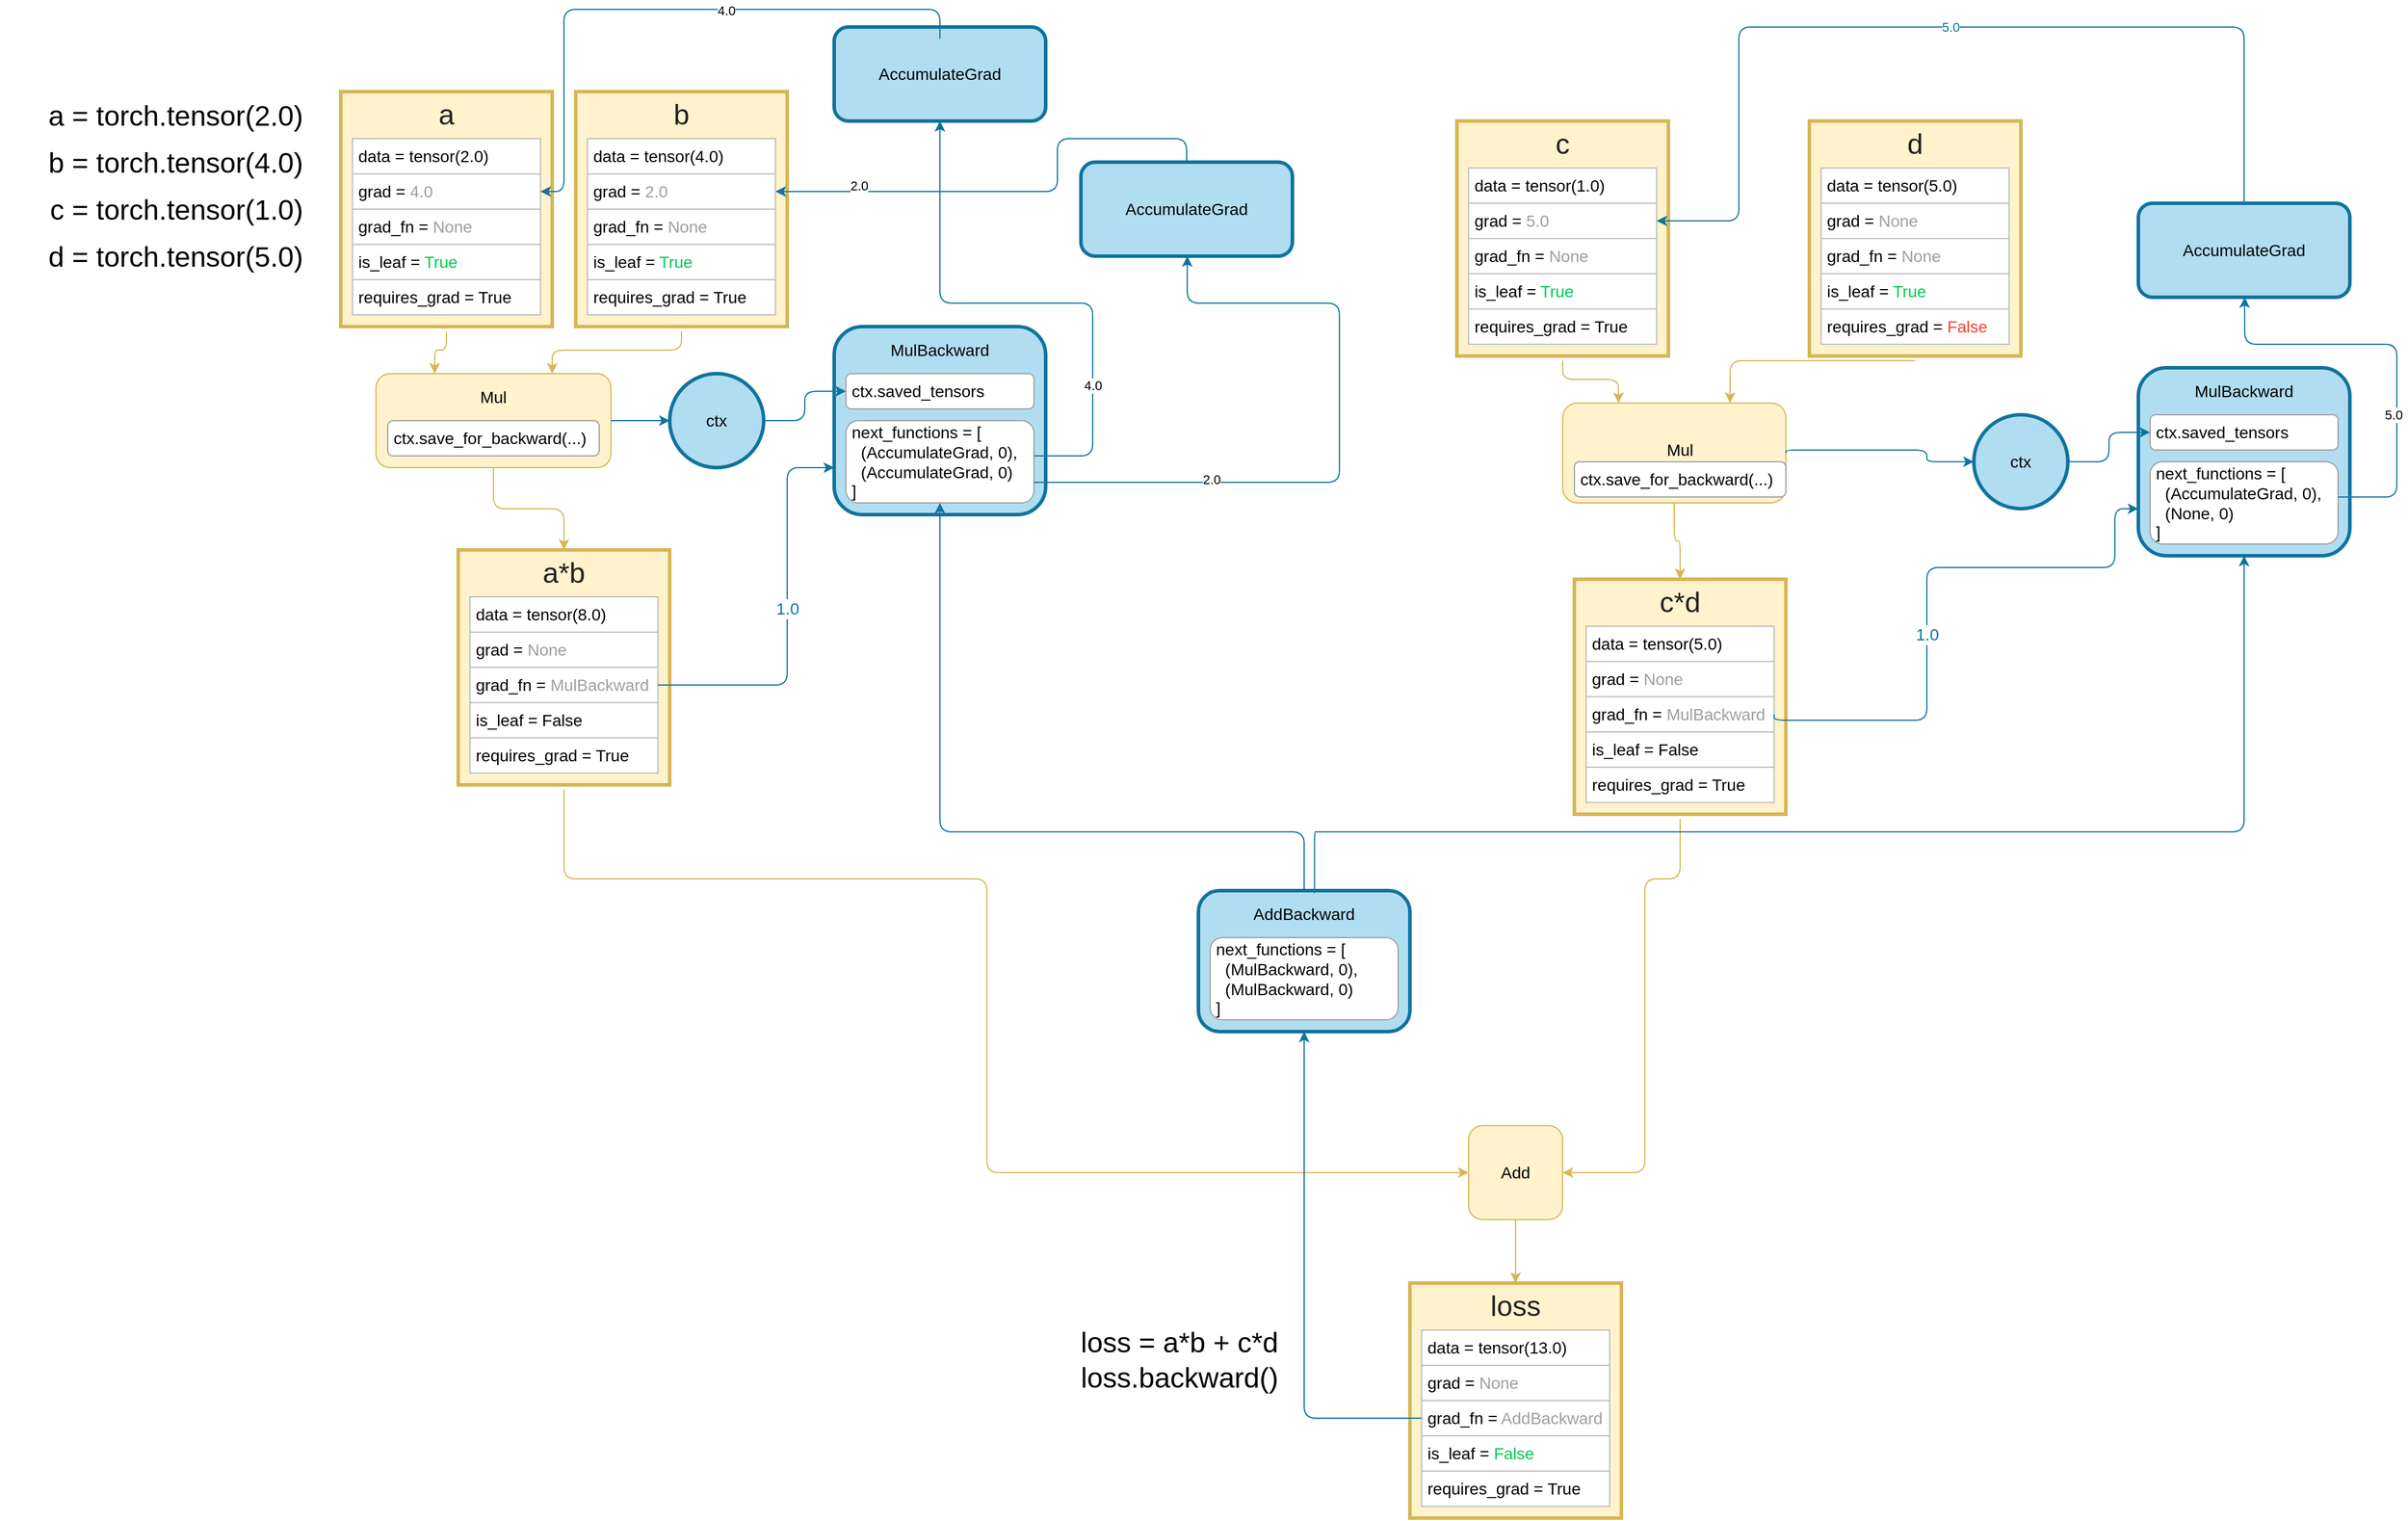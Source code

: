 <mxfile version="21.3.7" type="github">
  <diagram name="Страница 1" id="6cj-dm2TCupNIVutivOo">
    <mxGraphModel dx="2693" dy="2458" grid="1" gridSize="10" guides="1" tooltips="1" connect="1" arrows="1" fold="1" page="1" pageScale="1" pageWidth="827" pageHeight="1169" math="0" shadow="0">
      <root>
        <mxCell id="0" />
        <mxCell id="1" parent="0" />
        <mxCell id="ab2Kzsvk-i5Xff6N2FPf-1" style="edgeStyle=orthogonalEdgeStyle;comic=0;html=1;entryX=0.25;entryY=0;shadow=0;startArrow=none;startFill=0;jettySize=auto;orthogonalLoop=1;strokeColor=#d6b656;strokeWidth=1;fontSize=14;fontColor=#000000;fillColor=#fff2cc;rounded=1;" edge="1" parent="1" source="ab2Kzsvk-i5Xff6N2FPf-23" target="ab2Kzsvk-i5Xff6N2FPf-11">
          <mxGeometry relative="1" as="geometry" />
        </mxCell>
        <mxCell id="ab2Kzsvk-i5Xff6N2FPf-2" value="a = torch.tensor(2.0)&lt;br style=&quot;font-size: 24px&quot;&gt;" style="text;html=1;strokeColor=none;fillColor=none;align=right;verticalAlign=top;whiteSpace=wrap;rounded=0;fontSize=24;spacing=2;fontColor=#000000;" vertex="1" parent="1">
          <mxGeometry x="10" y="10" width="260" height="40" as="geometry" />
        </mxCell>
        <mxCell id="ab2Kzsvk-i5Xff6N2FPf-4" value="" style="rounded=0;whiteSpace=wrap;html=1;fillColor=#fff2cc;strokeColor=#d6b656;glass=0;comic=0;shadow=0;strokeWidth=3;perimeterSpacing=4;" vertex="1" parent="1">
          <mxGeometry x="1250" y="34.97" width="180" height="200" as="geometry" />
        </mxCell>
        <mxCell id="ab2Kzsvk-i5Xff6N2FPf-5" value="&lt;div style=&quot;text-align: justify ; font-size: 14px&quot;&gt;data = tensor(1.0)&lt;/div&gt;" style="rounded=0;whiteSpace=wrap;html=1;align=left;fontSize=14;fillColor=#ffffff;strokeColor=#BDBDBD;fontColor=#000000;perimeterSpacing=0;labelBorderColor=none;spacing=5;spacingLeft=0;" vertex="1" parent="1">
          <mxGeometry x="1260" y="74.97" width="160" height="30" as="geometry" />
        </mxCell>
        <mxCell id="ab2Kzsvk-i5Xff6N2FPf-6" value="&lt;div style=&quot;text-align: justify ; font-size: 14px&quot;&gt;grad = &lt;font color=&quot;#9e9e9e&quot;&gt;5.0&lt;/font&gt;&lt;br&gt;&lt;/div&gt;" style="rounded=0;whiteSpace=wrap;html=1;align=left;fontSize=14;fillColor=#ffffff;strokeColor=#BDBDBD;perimeterSpacing=0;labelBorderColor=none;spacing=5;spacingLeft=0;" vertex="1" parent="1">
          <mxGeometry x="1260" y="104.97" width="160" height="30" as="geometry" />
        </mxCell>
        <mxCell id="ab2Kzsvk-i5Xff6N2FPf-7" value="&lt;div style=&quot;text-align: center ; font-size: 24px&quot;&gt;c&lt;/div&gt;" style="rounded=1;whiteSpace=wrap;html=1;align=center;strokeColor=none;fontSize=24;fillColor=none;fontColor=#212121;" vertex="1" parent="1">
          <mxGeometry x="1280" y="34.97" width="120" height="40" as="geometry" />
        </mxCell>
        <mxCell id="ab2Kzsvk-i5Xff6N2FPf-8" value="&lt;div style=&quot;text-align: justify ; font-size: 14px&quot;&gt;grad_fn = &lt;font color=&quot;#9e9e9e&quot;&gt;None&lt;/font&gt;&lt;br&gt;&lt;/div&gt;" style="rounded=0;whiteSpace=wrap;html=1;align=left;fontSize=14;verticalAlign=middle;fillColor=#ffffff;strokeColor=#BDBDBD;perimeterSpacing=0;labelBorderColor=none;spacing=5;spacingLeft=0;" vertex="1" parent="1">
          <mxGeometry x="1260" y="134.97" width="160" height="30" as="geometry" />
        </mxCell>
        <mxCell id="ab2Kzsvk-i5Xff6N2FPf-9" value="&lt;div style=&quot;text-align: justify ; font-size: 14px&quot;&gt;is_leaf = &lt;font color=&quot;#00c853&quot;&gt;True&lt;/font&gt;&lt;br&gt;&lt;/div&gt;" style="rounded=0;whiteSpace=wrap;html=1;align=left;fontSize=14;verticalAlign=middle;fillColor=#ffffff;strokeColor=#BDBDBD;perimeterSpacing=0;labelBorderColor=none;spacing=5;spacingLeft=0;" vertex="1" parent="1">
          <mxGeometry x="1260" y="164.97" width="160" height="30" as="geometry" />
        </mxCell>
        <mxCell id="ab2Kzsvk-i5Xff6N2FPf-11" value="" style="rounded=1;whiteSpace=wrap;html=1;strokeColor=#d6b656;strokeWidth=1;fillColor=#fff2cc;fontSize=14;align=right;" vertex="1" parent="1">
          <mxGeometry x="330" y="250" width="200" height="80" as="geometry" />
        </mxCell>
        <mxCell id="ab2Kzsvk-i5Xff6N2FPf-12" value="Mul&lt;br&gt;" style="text;html=1;strokeColor=none;fillColor=none;align=center;verticalAlign=middle;whiteSpace=wrap;rounded=0;fontSize=14;" vertex="1" parent="1">
          <mxGeometry x="390" y="250" width="80" height="40" as="geometry" />
        </mxCell>
        <mxCell id="ab2Kzsvk-i5Xff6N2FPf-13" value="b = torch.tensor(4.0)" style="text;html=1;strokeColor=none;fillColor=none;align=right;verticalAlign=top;whiteSpace=wrap;rounded=0;fontSize=24;spacing=2;fontColor=#000000;" vertex="1" parent="1">
          <mxGeometry x="10" y="50" width="260" height="40" as="geometry" />
        </mxCell>
        <mxCell id="ab2Kzsvk-i5Xff6N2FPf-14" style="edgeStyle=orthogonalEdgeStyle;comic=0;html=1;entryX=0.75;entryY=0;shadow=0;startArrow=none;startFill=0;jettySize=auto;orthogonalLoop=1;strokeColor=#d6b656;strokeWidth=1;fontSize=14;fontColor=#000000;fillColor=#fff2cc;rounded=1;" edge="1" parent="1" source="ab2Kzsvk-i5Xff6N2FPf-15" target="ab2Kzsvk-i5Xff6N2FPf-11">
          <mxGeometry relative="1" as="geometry" />
        </mxCell>
        <mxCell id="ab2Kzsvk-i5Xff6N2FPf-15" value="" style="rounded=0;whiteSpace=wrap;html=1;fillColor=#fff2cc;strokeColor=#d6b656;glass=0;comic=0;shadow=0;strokeWidth=3;perimeterSpacing=4;" vertex="1" parent="1">
          <mxGeometry x="500" y="10" width="180" height="200" as="geometry" />
        </mxCell>
        <mxCell id="ab2Kzsvk-i5Xff6N2FPf-16" value="&lt;div style=&quot;text-align: justify ; font-size: 14px&quot;&gt;data = tensor(4.0)&lt;/div&gt;" style="rounded=0;whiteSpace=wrap;html=1;align=left;fontSize=14;fillColor=#ffffff;strokeColor=#BDBDBD;fontColor=#000000;perimeterSpacing=0;labelBorderColor=none;spacing=5;spacingLeft=0;" vertex="1" parent="1">
          <mxGeometry x="510" y="50" width="160" height="30" as="geometry" />
        </mxCell>
        <mxCell id="ab2Kzsvk-i5Xff6N2FPf-17" value="&lt;div style=&quot;text-align: justify ; font-size: 14px&quot;&gt;grad = &lt;font color=&quot;#9e9e9e&quot;&gt;2.0&lt;/font&gt;&lt;br&gt;&lt;/div&gt;" style="rounded=0;whiteSpace=wrap;html=1;align=left;fontSize=14;fillColor=#ffffff;strokeColor=#BDBDBD;perimeterSpacing=0;labelBorderColor=none;spacing=5;spacingLeft=0;" vertex="1" parent="1">
          <mxGeometry x="510" y="80" width="160" height="30" as="geometry" />
        </mxCell>
        <mxCell id="ab2Kzsvk-i5Xff6N2FPf-18" value="&lt;div style=&quot;text-align: center ; font-size: 24px&quot;&gt;b&lt;/div&gt;" style="rounded=1;whiteSpace=wrap;html=1;align=center;strokeColor=none;fontSize=24;fillColor=none;fontColor=#212121;" vertex="1" parent="1">
          <mxGeometry x="530" y="10" width="120" height="40" as="geometry" />
        </mxCell>
        <mxCell id="ab2Kzsvk-i5Xff6N2FPf-19" value="&lt;div style=&quot;text-align: justify ; font-size: 14px&quot;&gt;grad_fn = &lt;font color=&quot;#9e9e9e&quot;&gt;None&lt;/font&gt;&lt;br&gt;&lt;/div&gt;" style="rounded=0;whiteSpace=wrap;html=1;align=left;fontSize=14;verticalAlign=middle;fillColor=#ffffff;strokeColor=#BDBDBD;perimeterSpacing=0;labelBorderColor=none;spacing=5;spacingLeft=0;" vertex="1" parent="1">
          <mxGeometry x="510" y="110" width="160" height="30" as="geometry" />
        </mxCell>
        <mxCell id="ab2Kzsvk-i5Xff6N2FPf-20" value="&lt;div style=&quot;text-align: justify ; font-size: 14px&quot;&gt;is_leaf = &lt;font color=&quot;#00c853&quot;&gt;True&lt;/font&gt;&lt;br&gt;&lt;/div&gt;" style="rounded=0;whiteSpace=wrap;html=1;align=left;fontSize=14;verticalAlign=middle;fillColor=#ffffff;strokeColor=#BDBDBD;perimeterSpacing=0;labelBorderColor=none;spacing=5;spacingLeft=0;" vertex="1" parent="1">
          <mxGeometry x="510" y="140" width="160" height="30" as="geometry" />
        </mxCell>
        <mxCell id="ab2Kzsvk-i5Xff6N2FPf-21" value="&lt;div style=&quot;text-align: justify ; font-size: 14px&quot;&gt;&lt;span style=&quot;font-size: 14px&quot;&gt;requires_grad = True&lt;/span&gt;&lt;/div&gt;" style="rounded=0;whiteSpace=wrap;html=1;align=left;fontSize=14;verticalAlign=middle;fillColor=#ffffff;strokeColor=#BDBDBD;perimeterSpacing=0;labelBorderColor=none;spacing=5;spacingLeft=0;" vertex="1" parent="1">
          <mxGeometry x="510" y="170" width="160" height="30" as="geometry" />
        </mxCell>
        <mxCell id="ab2Kzsvk-i5Xff6N2FPf-22" value="" style="group" vertex="1" connectable="0" parent="1">
          <mxGeometry x="300" y="10" width="180" height="200" as="geometry" />
        </mxCell>
        <mxCell id="ab2Kzsvk-i5Xff6N2FPf-23" value="" style="rounded=0;whiteSpace=wrap;html=1;fillColor=#fff2cc;strokeColor=#d6b656;glass=0;comic=0;shadow=0;strokeWidth=3;perimeterSpacing=4;" vertex="1" parent="ab2Kzsvk-i5Xff6N2FPf-22">
          <mxGeometry width="180" height="200" as="geometry" />
        </mxCell>
        <mxCell id="ab2Kzsvk-i5Xff6N2FPf-24" value="&lt;div style=&quot;text-align: center ; font-size: 24px&quot;&gt;a&lt;/div&gt;" style="rounded=1;whiteSpace=wrap;html=1;align=center;strokeColor=none;fontSize=24;fillColor=none;fontColor=#212121;" vertex="1" parent="ab2Kzsvk-i5Xff6N2FPf-22">
          <mxGeometry x="30" width="120" height="40" as="geometry" />
        </mxCell>
        <mxCell id="ab2Kzsvk-i5Xff6N2FPf-25" value="&lt;div style=&quot;text-align: justify ; font-size: 14px&quot;&gt;grad_fn = &lt;font color=&quot;#9e9e9e&quot;&gt;None&lt;/font&gt;&lt;br&gt;&lt;/div&gt;" style="rounded=0;whiteSpace=wrap;html=1;align=left;fontSize=14;verticalAlign=middle;fillColor=#ffffff;strokeColor=#BDBDBD;perimeterSpacing=0;labelBorderColor=none;spacing=5;spacingLeft=0;" vertex="1" parent="ab2Kzsvk-i5Xff6N2FPf-22">
          <mxGeometry x="10" y="100" width="160" height="30" as="geometry" />
        </mxCell>
        <mxCell id="ab2Kzsvk-i5Xff6N2FPf-26" value="&lt;div style=&quot;text-align: justify ; font-size: 14px&quot;&gt;is_leaf = &lt;font color=&quot;#00c853&quot;&gt;True&lt;/font&gt;&lt;br&gt;&lt;/div&gt;" style="rounded=0;whiteSpace=wrap;html=1;align=left;fontSize=14;verticalAlign=middle;fillColor=#ffffff;strokeColor=#BDBDBD;perimeterSpacing=0;labelBorderColor=none;spacing=5;spacingLeft=0;" vertex="1" parent="ab2Kzsvk-i5Xff6N2FPf-22">
          <mxGeometry x="10" y="130" width="160" height="30" as="geometry" />
        </mxCell>
        <mxCell id="ab2Kzsvk-i5Xff6N2FPf-27" value="&lt;div style=&quot;text-align: justify ; font-size: 14px&quot;&gt;&lt;span style=&quot;font-size: 14px&quot;&gt;requires_grad = True&lt;/span&gt;&lt;/div&gt;" style="rounded=0;whiteSpace=wrap;html=1;align=left;fontSize=14;verticalAlign=middle;fillColor=#ffffff;strokeColor=#BDBDBD;perimeterSpacing=0;labelBorderColor=none;spacing=5;spacingLeft=0;" vertex="1" parent="ab2Kzsvk-i5Xff6N2FPf-22">
          <mxGeometry x="10" y="160" width="160" height="30" as="geometry" />
        </mxCell>
        <mxCell id="ab2Kzsvk-i5Xff6N2FPf-28" value="" style="group" vertex="1" connectable="0" parent="ab2Kzsvk-i5Xff6N2FPf-22">
          <mxGeometry x="10" y="40" width="160" height="60" as="geometry" />
        </mxCell>
        <mxCell id="ab2Kzsvk-i5Xff6N2FPf-29" value="&lt;div style=&quot;text-align: justify ; font-size: 14px&quot;&gt;data = tensor(2.0)&lt;/div&gt;" style="rounded=0;whiteSpace=wrap;html=1;align=left;fontSize=14;fillColor=#ffffff;strokeColor=#BDBDBD;fontColor=#000000;perimeterSpacing=0;labelBorderColor=none;spacing=5;spacingLeft=0;" vertex="1" parent="ab2Kzsvk-i5Xff6N2FPf-28">
          <mxGeometry width="160" height="30" as="geometry" />
        </mxCell>
        <mxCell id="ab2Kzsvk-i5Xff6N2FPf-30" value="&lt;div style=&quot;text-align: justify ; font-size: 14px&quot;&gt;grad = &lt;font color=&quot;#9e9e9e&quot;&gt;4.0&lt;/font&gt;&lt;br&gt;&lt;/div&gt;" style="rounded=0;whiteSpace=wrap;html=1;align=left;fontSize=14;fillColor=#ffffff;strokeColor=#BDBDBD;perimeterSpacing=0;labelBorderColor=none;spacing=5;spacingLeft=0;" vertex="1" parent="ab2Kzsvk-i5Xff6N2FPf-28">
          <mxGeometry y="30" width="160" height="30" as="geometry" />
        </mxCell>
        <mxCell id="ab2Kzsvk-i5Xff6N2FPf-31" value="&lt;div style=&quot;text-align: justify ; font-size: 14px&quot;&gt;&lt;span style=&quot;font-size: 14px&quot;&gt;requires_grad = True&lt;/span&gt;&lt;/div&gt;" style="rounded=0;whiteSpace=wrap;html=1;align=left;fontSize=14;verticalAlign=middle;fillColor=#ffffff;strokeColor=#BDBDBD;perimeterSpacing=0;labelBorderColor=none;spacing=5;spacingLeft=0;" vertex="1" parent="1">
          <mxGeometry x="1260" y="194.97" width="160" height="30" as="geometry" />
        </mxCell>
        <mxCell id="ab2Kzsvk-i5Xff6N2FPf-32" value="" style="rounded=0;whiteSpace=wrap;html=1;fillColor=#fff2cc;strokeColor=#d6b656;glass=0;comic=0;shadow=0;strokeWidth=3;perimeterSpacing=4;" vertex="1" parent="1">
          <mxGeometry x="1550" y="34.97" width="180" height="200" as="geometry" />
        </mxCell>
        <mxCell id="ab2Kzsvk-i5Xff6N2FPf-33" value="&lt;div style=&quot;text-align: justify ; font-size: 14px&quot;&gt;data = tensor(5.0)&lt;/div&gt;" style="rounded=0;whiteSpace=wrap;html=1;align=left;fontSize=14;fillColor=#ffffff;strokeColor=#BDBDBD;fontColor=#000000;perimeterSpacing=0;labelBorderColor=none;spacing=5;spacingLeft=0;" vertex="1" parent="1">
          <mxGeometry x="1560" y="74.97" width="160" height="30" as="geometry" />
        </mxCell>
        <mxCell id="ab2Kzsvk-i5Xff6N2FPf-34" value="&lt;div style=&quot;text-align: justify ; font-size: 14px&quot;&gt;grad = &lt;font color=&quot;#9e9e9e&quot;&gt;None&lt;/font&gt;&lt;br&gt;&lt;/div&gt;" style="rounded=0;whiteSpace=wrap;html=1;align=left;fontSize=14;fillColor=#ffffff;strokeColor=#BDBDBD;perimeterSpacing=0;labelBorderColor=none;spacing=5;spacingLeft=0;" vertex="1" parent="1">
          <mxGeometry x="1560" y="104.97" width="160" height="30" as="geometry" />
        </mxCell>
        <mxCell id="ab2Kzsvk-i5Xff6N2FPf-35" value="&lt;div style=&quot;text-align: center ; font-size: 24px&quot;&gt;d&lt;/div&gt;" style="rounded=1;whiteSpace=wrap;html=1;align=center;strokeColor=none;fontSize=24;fillColor=none;fontColor=#212121;" vertex="1" parent="1">
          <mxGeometry x="1580" y="34.97" width="120" height="40" as="geometry" />
        </mxCell>
        <mxCell id="ab2Kzsvk-i5Xff6N2FPf-36" value="&lt;div style=&quot;text-align: justify ; font-size: 14px&quot;&gt;grad_fn = &lt;font color=&quot;#9e9e9e&quot;&gt;None&lt;/font&gt;&lt;br&gt;&lt;/div&gt;" style="rounded=0;whiteSpace=wrap;html=1;align=left;fontSize=14;verticalAlign=middle;fillColor=#ffffff;strokeColor=#BDBDBD;perimeterSpacing=0;labelBorderColor=none;spacing=5;spacingLeft=0;" vertex="1" parent="1">
          <mxGeometry x="1560" y="134.97" width="160" height="30" as="geometry" />
        </mxCell>
        <mxCell id="ab2Kzsvk-i5Xff6N2FPf-37" value="&lt;div style=&quot;text-align: justify ; font-size: 14px&quot;&gt;is_leaf = &lt;font color=&quot;#00c853&quot;&gt;True&lt;/font&gt;&lt;br&gt;&lt;/div&gt;" style="rounded=0;whiteSpace=wrap;html=1;align=left;fontSize=14;verticalAlign=middle;fillColor=#ffffff;strokeColor=#BDBDBD;perimeterSpacing=0;labelBorderColor=none;spacing=5;spacingLeft=0;" vertex="1" parent="1">
          <mxGeometry x="1560" y="164.97" width="160" height="30" as="geometry" />
        </mxCell>
        <mxCell id="ab2Kzsvk-i5Xff6N2FPf-38" value="&lt;div style=&quot;text-align: justify ; font-size: 14px&quot;&gt;&lt;span style=&quot;font-size: 14px&quot;&gt;requires_grad = &lt;font color=&quot;#f44336&quot;&gt;False&lt;/font&gt;&lt;/span&gt;&lt;/div&gt;" style="rounded=0;whiteSpace=wrap;html=1;align=left;fontSize=14;verticalAlign=middle;fillColor=#ffffff;strokeColor=#BDBDBD;perimeterSpacing=0;labelBorderColor=none;spacing=5;spacingLeft=0;" vertex="1" parent="1">
          <mxGeometry x="1560" y="194.97" width="160" height="30" as="geometry" />
        </mxCell>
        <mxCell id="ab2Kzsvk-i5Xff6N2FPf-39" value="c = torch.tensor(1.0)" style="text;html=1;strokeColor=none;fillColor=none;align=right;verticalAlign=top;whiteSpace=wrap;rounded=0;fontSize=24;spacing=2;fontColor=#000000;" vertex="1" parent="1">
          <mxGeometry x="10" y="90" width="260" height="40" as="geometry" />
        </mxCell>
        <mxCell id="ab2Kzsvk-i5Xff6N2FPf-40" value="d = torch.tensor(5.0)" style="text;html=1;strokeColor=none;fillColor=none;align=right;verticalAlign=top;whiteSpace=wrap;rounded=0;fontSize=24;spacing=2;fontColor=#000000;" vertex="1" parent="1">
          <mxGeometry x="10" y="130" width="260" height="40" as="geometry" />
        </mxCell>
        <mxCell id="ab2Kzsvk-i5Xff6N2FPf-42" style="edgeStyle=orthogonalEdgeStyle;comic=0;html=1;entryX=0.25;entryY=0;shadow=0;startArrow=none;startFill=0;jettySize=auto;orthogonalLoop=1;strokeColor=#d6b656;strokeWidth=1;fontSize=14;fontColor=#000000;fillColor=#fff2cc;rounded=1;exitX=0.5;exitY=1;exitDx=0;exitDy=0;" edge="1" parent="1" target="ab2Kzsvk-i5Xff6N2FPf-43" source="ab2Kzsvk-i5Xff6N2FPf-4">
          <mxGeometry relative="1" as="geometry">
            <mxPoint x="1350" y="238.97" as="sourcePoint" />
          </mxGeometry>
        </mxCell>
        <mxCell id="ab2Kzsvk-i5Xff6N2FPf-43" value="" style="rounded=1;whiteSpace=wrap;html=1;strokeColor=#d6b656;strokeWidth=1;fillColor=#fff2cc;fontSize=14;align=right;" vertex="1" parent="1">
          <mxGeometry x="1340" y="274.97" width="190" height="85" as="geometry" />
        </mxCell>
        <mxCell id="ab2Kzsvk-i5Xff6N2FPf-44" value="Mul&lt;br&gt;" style="text;html=1;strokeColor=none;fillColor=none;align=center;verticalAlign=middle;whiteSpace=wrap;rounded=0;fontSize=14;" vertex="1" parent="1">
          <mxGeometry x="1400" y="294.97" width="80" height="40" as="geometry" />
        </mxCell>
        <mxCell id="ab2Kzsvk-i5Xff6N2FPf-45" style="edgeStyle=orthogonalEdgeStyle;comic=0;html=1;entryX=0.75;entryY=0;shadow=0;startArrow=none;startFill=0;jettySize=auto;orthogonalLoop=1;strokeColor=#d6b656;strokeWidth=1;fontSize=14;fontColor=#000000;fillColor=#fff2cc;rounded=1;exitX=0.5;exitY=1;exitDx=0;exitDy=0;" edge="1" parent="1" target="ab2Kzsvk-i5Xff6N2FPf-43" source="ab2Kzsvk-i5Xff6N2FPf-32">
          <mxGeometry relative="1" as="geometry">
            <mxPoint x="1600" y="344.97" as="sourcePoint" />
          </mxGeometry>
        </mxCell>
        <mxCell id="ab2Kzsvk-i5Xff6N2FPf-46" value="loss = a*b + c*d" style="text;html=1;strokeColor=none;fillColor=none;align=right;verticalAlign=top;whiteSpace=wrap;rounded=0;fontSize=24;spacing=2;fontColor=#000000;" vertex="1" parent="1">
          <mxGeometry x="920" y="1054" width="180" height="40" as="geometry" />
        </mxCell>
        <mxCell id="ab2Kzsvk-i5Xff6N2FPf-48" value="loss.backward()" style="text;html=1;strokeColor=none;fillColor=none;align=right;verticalAlign=top;whiteSpace=wrap;rounded=0;fontSize=24;spacing=2;fontColor=#000000;" vertex="1" parent="1">
          <mxGeometry x="930" y="1084" width="170" height="40" as="geometry" />
        </mxCell>
        <mxCell id="ab2Kzsvk-i5Xff6N2FPf-49" style="edgeStyle=orthogonalEdgeStyle;comic=0;html=1;entryX=0;entryY=0.5;shadow=0;startArrow=none;startFill=0;jettySize=auto;orthogonalLoop=1;strokeColor=#d6b656;strokeWidth=1;fontSize=14;fontColor=#000000;fillColor=#fff2cc;rounded=1;exitX=0.5;exitY=1;exitDx=0;exitDy=0;entryDx=0;entryDy=0;" edge="1" parent="1" target="ab2Kzsvk-i5Xff6N2FPf-51" source="ab2Kzsvk-i5Xff6N2FPf-72">
          <mxGeometry relative="1" as="geometry">
            <mxPoint x="740" y="735" as="sourcePoint" />
            <Array as="points">
              <mxPoint x="490" y="680" />
              <mxPoint x="850" y="680" />
              <mxPoint x="850" y="930" />
            </Array>
          </mxGeometry>
        </mxCell>
        <mxCell id="ab2Kzsvk-i5Xff6N2FPf-50" value="" style="rounded=1;whiteSpace=wrap;html=1;strokeColor=#d6b656;strokeWidth=1;fillColor=#fff2cc;fontSize=14;align=right;" vertex="1" parent="1">
          <mxGeometry x="1260" y="890" width="80" height="80" as="geometry" />
        </mxCell>
        <mxCell id="ab2Kzsvk-i5Xff6N2FPf-51" value="Add" style="text;html=1;strokeColor=none;fillColor=none;align=center;verticalAlign=middle;whiteSpace=wrap;rounded=0;fontSize=14;" vertex="1" parent="1">
          <mxGeometry x="1260" y="910" width="80" height="40" as="geometry" />
        </mxCell>
        <mxCell id="ab2Kzsvk-i5Xff6N2FPf-52" style="edgeStyle=orthogonalEdgeStyle;comic=0;html=1;entryX=1;entryY=0.5;shadow=0;startArrow=none;startFill=0;jettySize=auto;orthogonalLoop=1;strokeColor=#d6b656;strokeWidth=1;fontSize=14;fontColor=#000000;fillColor=#fff2cc;rounded=1;exitX=0.5;exitY=1;exitDx=0;exitDy=0;entryDx=0;entryDy=0;" edge="1" parent="1" target="ab2Kzsvk-i5Xff6N2FPf-51" source="ab2Kzsvk-i5Xff6N2FPf-81">
          <mxGeometry relative="1" as="geometry">
            <mxPoint x="970" y="720" as="sourcePoint" />
            <Array as="points">
              <mxPoint x="1440" y="680" />
              <mxPoint x="1410" y="680" />
              <mxPoint x="1410" y="930" />
            </Array>
          </mxGeometry>
        </mxCell>
        <mxCell id="ab2Kzsvk-i5Xff6N2FPf-53" value="" style="rounded=0;whiteSpace=wrap;html=1;fillColor=#fff2cc;strokeColor=#d6b656;glass=0;comic=0;shadow=0;strokeWidth=3;perimeterSpacing=4;" vertex="1" parent="1">
          <mxGeometry x="1210" y="1024" width="180" height="200" as="geometry" />
        </mxCell>
        <mxCell id="ab2Kzsvk-i5Xff6N2FPf-54" value="&lt;div style=&quot;text-align: justify ; font-size: 14px&quot;&gt;data = tensor(13.0)&lt;/div&gt;" style="rounded=0;whiteSpace=wrap;html=1;align=left;fontSize=14;fillColor=#ffffff;strokeColor=#BDBDBD;fontColor=#000000;perimeterSpacing=0;labelBorderColor=none;spacing=5;spacingLeft=0;" vertex="1" parent="1">
          <mxGeometry x="1220" y="1064" width="160" height="30" as="geometry" />
        </mxCell>
        <mxCell id="ab2Kzsvk-i5Xff6N2FPf-55" value="&lt;div style=&quot;text-align: justify ; font-size: 14px&quot;&gt;grad = &lt;font color=&quot;#9e9e9e&quot;&gt;None&lt;/font&gt;&lt;br&gt;&lt;/div&gt;" style="rounded=0;whiteSpace=wrap;html=1;align=left;fontSize=14;fillColor=#ffffff;strokeColor=#BDBDBD;perimeterSpacing=0;labelBorderColor=none;spacing=5;spacingLeft=0;" vertex="1" parent="1">
          <mxGeometry x="1220" y="1094" width="160" height="30" as="geometry" />
        </mxCell>
        <mxCell id="ab2Kzsvk-i5Xff6N2FPf-56" value="&lt;div style=&quot;text-align: center ; font-size: 24px&quot;&gt;loss&lt;/div&gt;" style="rounded=1;whiteSpace=wrap;html=1;align=center;strokeColor=none;fontSize=24;fillColor=none;fontColor=#212121;" vertex="1" parent="1">
          <mxGeometry x="1240" y="1024" width="120" height="40" as="geometry" />
        </mxCell>
        <mxCell id="ab2Kzsvk-i5Xff6N2FPf-57" value="&lt;div style=&quot;text-align: justify ; font-size: 14px&quot;&gt;grad_fn = &lt;font color=&quot;#9e9e9e&quot;&gt;AddBackward&lt;/font&gt;&lt;/div&gt;" style="rounded=0;whiteSpace=wrap;html=1;align=left;fontSize=14;verticalAlign=middle;fillColor=#ffffff;strokeColor=#BDBDBD;perimeterSpacing=0;labelBorderColor=none;spacing=5;spacingLeft=0;" vertex="1" parent="1">
          <mxGeometry x="1220" y="1124" width="160" height="30" as="geometry" />
        </mxCell>
        <mxCell id="ab2Kzsvk-i5Xff6N2FPf-58" value="&lt;div style=&quot;text-align: justify ; font-size: 14px&quot;&gt;is_leaf = &lt;font color=&quot;#00c853&quot;&gt;False&lt;/font&gt;&lt;br&gt;&lt;/div&gt;" style="rounded=0;whiteSpace=wrap;html=1;align=left;fontSize=14;verticalAlign=middle;fillColor=#ffffff;strokeColor=#BDBDBD;perimeterSpacing=0;labelBorderColor=none;spacing=5;spacingLeft=0;" vertex="1" parent="1">
          <mxGeometry x="1220" y="1154" width="160" height="30" as="geometry" />
        </mxCell>
        <mxCell id="ab2Kzsvk-i5Xff6N2FPf-59" value="&lt;div style=&quot;text-align: justify ; font-size: 14px&quot;&gt;&lt;span style=&quot;font-size: 14px&quot;&gt;requires_grad = True&lt;/span&gt;&lt;/div&gt;" style="rounded=0;whiteSpace=wrap;html=1;align=left;fontSize=14;verticalAlign=middle;fillColor=#ffffff;strokeColor=#BDBDBD;perimeterSpacing=0;labelBorderColor=none;spacing=5;spacingLeft=0;" vertex="1" parent="1">
          <mxGeometry x="1220" y="1184" width="160" height="30" as="geometry" />
        </mxCell>
        <mxCell id="ab2Kzsvk-i5Xff6N2FPf-60" style="edgeStyle=orthogonalEdgeStyle;comic=0;html=1;entryX=0.5;entryY=0;shadow=0;startArrow=none;startFill=0;jettySize=auto;orthogonalLoop=1;strokeColor=#d6b656;strokeWidth=1;fontSize=14;fontColor=#000000;fillColor=#fff2cc;rounded=1;entryDx=0;entryDy=0;exitX=0.5;exitY=1;exitDx=0;exitDy=0;" edge="1" parent="1" source="ab2Kzsvk-i5Xff6N2FPf-50" target="ab2Kzsvk-i5Xff6N2FPf-56">
          <mxGeometry relative="1" as="geometry">
            <mxPoint x="1150" y="1024" as="sourcePoint" />
            <mxPoint x="1290" y="900" as="targetPoint" />
          </mxGeometry>
        </mxCell>
        <mxCell id="ab2Kzsvk-i5Xff6N2FPf-61" value="" style="rounded=1;whiteSpace=wrap;html=1;strokeColor=#10739e;strokeWidth=3;fillColor=#b1ddf0;fontSize=14;align=right;" vertex="1" parent="1">
          <mxGeometry x="1830" y="104.97" width="180" height="80" as="geometry" />
        </mxCell>
        <mxCell id="ab2Kzsvk-i5Xff6N2FPf-62" value="AccumulateGrad&lt;br&gt;" style="text;html=1;strokeColor=none;fillColor=none;align=center;verticalAlign=middle;whiteSpace=wrap;rounded=0;fontSize=14;fontColor=#000000;" vertex="1" parent="1">
          <mxGeometry x="1840" y="114.97" width="160" height="60" as="geometry" />
        </mxCell>
        <mxCell id="ab2Kzsvk-i5Xff6N2FPf-63" value="ctx" style="ellipse;whiteSpace=wrap;html=1;aspect=fixed;strokeColor=#10739e;strokeWidth=3;fillColor=#b1ddf0;fontSize=14;" vertex="1" parent="1">
          <mxGeometry x="1690" y="284.97" width="80" height="80" as="geometry" />
        </mxCell>
        <mxCell id="ab2Kzsvk-i5Xff6N2FPf-64" value="" style="rounded=1;whiteSpace=wrap;html=1;strokeColor=#10739e;strokeWidth=3;fillColor=#b1ddf0;fontSize=14;align=right;" vertex="1" parent="1">
          <mxGeometry x="1830" y="244.97" width="180" height="160" as="geometry" />
        </mxCell>
        <mxCell id="ab2Kzsvk-i5Xff6N2FPf-65" value="MulBackward&lt;br&gt;" style="text;html=1;strokeColor=none;fillColor=none;align=center;verticalAlign=middle;whiteSpace=wrap;rounded=0;fontSize=14;fontColor=#000000;" vertex="1" parent="1">
          <mxGeometry x="1840" y="244.97" width="160" height="40" as="geometry" />
        </mxCell>
        <mxCell id="ab2Kzsvk-i5Xff6N2FPf-66" value="ctx.saved_tensors&lt;br&gt;" style="rounded=1;whiteSpace=wrap;html=1;strokeColor=#9E9E9E;strokeWidth=1;fillColor=#ffffff;gradientColor=none;fontSize=14;fontColor=#000000;align=left;spacing=5;" vertex="1" parent="1">
          <mxGeometry x="1840" y="284.97" width="160" height="30" as="geometry" />
        </mxCell>
        <mxCell id="ab2Kzsvk-i5Xff6N2FPf-67" style="edgeStyle=orthogonalEdgeStyle;html=1;entryX=0;entryY=0.5;endArrow=classic;endFill=1;jettySize=auto;orthogonalLoop=1;strokeColor=#10739e;strokeWidth=1;fontSize=14;fillColor=#b1ddf0;rounded=1;" edge="1" parent="1" source="ab2Kzsvk-i5Xff6N2FPf-63" target="ab2Kzsvk-i5Xff6N2FPf-66">
          <mxGeometry relative="1" as="geometry" />
        </mxCell>
        <mxCell id="ab2Kzsvk-i5Xff6N2FPf-68" value="next_functions = [&lt;br&gt;&amp;nbsp; (AccumulateGrad, 0),&lt;br&gt;&amp;nbsp; (None, 0)&lt;br&gt;]&lt;br&gt;" style="rounded=1;whiteSpace=wrap;html=1;strokeColor=#9E9E9E;strokeWidth=1;fillColor=#ffffff;gradientColor=none;fontSize=14;fontColor=#000000;align=left;spacing=5;" vertex="1" parent="1">
          <mxGeometry x="1840" y="324.97" width="160" height="70" as="geometry" />
        </mxCell>
        <mxCell id="ab2Kzsvk-i5Xff6N2FPf-69" style="edgeStyle=orthogonalEdgeStyle;rounded=1;html=1;jettySize=auto;orthogonalLoop=1;strokeColor=#10739E;entryX=0.5;entryY=1;" edge="1" parent="1">
          <mxGeometry relative="1" as="geometry">
            <mxPoint x="1920.5" y="184.97" as="targetPoint" />
            <Array as="points">
              <mxPoint x="2050" y="354.97" />
              <mxPoint x="2050" y="224.97" />
              <mxPoint x="1920" y="224.97" />
            </Array>
            <mxPoint x="2000" y="354.97" as="sourcePoint" />
          </mxGeometry>
        </mxCell>
        <mxCell id="ab2Kzsvk-i5Xff6N2FPf-134" value="5.0" style="edgeLabel;html=1;align=center;verticalAlign=middle;resizable=0;points=[];" vertex="1" connectable="0" parent="ab2Kzsvk-i5Xff6N2FPf-69">
          <mxGeometry x="-0.139" y="3" relative="1" as="geometry">
            <mxPoint y="30" as="offset" />
          </mxGeometry>
        </mxCell>
        <mxCell id="ab2Kzsvk-i5Xff6N2FPf-70" value="&lt;span&gt;&lt;font face=&quot;Helvetica&quot; style=&quot;font-size: 14px&quot;&gt;&lt;br&gt;&lt;/font&gt;&lt;/span&gt;" style="text;html=1;resizable=0;points=[];align=center;verticalAlign=middle;labelBackgroundColor=#ffffff;fontSize=16;fontFamily=Courier New;fontColor=#10739E;" vertex="1" connectable="0" parent="1">
          <mxGeometry x="2030" y="354.97" as="geometry">
            <mxPoint x="10" y="-51" as="offset" />
          </mxGeometry>
        </mxCell>
        <mxCell id="ab2Kzsvk-i5Xff6N2FPf-71" value="" style="edgeStyle=orthogonalEdgeStyle;rounded=1;html=1;entryX=0;entryY=0.5;jettySize=auto;orthogonalLoop=1;strokeColor=#10739e;fillColor=#b1ddf0;fontColor=#10739E;exitX=1;exitY=0.5;exitDx=0;exitDy=0;entryDx=0;entryDy=0;" edge="1" parent="1" source="ab2Kzsvk-i5Xff6N2FPf-43" target="ab2Kzsvk-i5Xff6N2FPf-63">
          <mxGeometry x="-0.16" relative="1" as="geometry">
            <Array as="points">
              <mxPoint x="1530" y="314.97" />
              <mxPoint x="1650" y="314.97" />
              <mxPoint x="1650" y="324.97" />
            </Array>
            <mxPoint x="1584.75" y="644.97" as="sourcePoint" />
            <mxPoint x="1895.25" y="489.97" as="targetPoint" />
            <mxPoint as="offset" />
          </mxGeometry>
        </mxCell>
        <mxCell id="ab2Kzsvk-i5Xff6N2FPf-72" value="" style="rounded=0;whiteSpace=wrap;html=1;fillColor=#fff2cc;strokeColor=#d6b656;glass=0;comic=0;shadow=0;strokeWidth=3;perimeterSpacing=4;" vertex="1" parent="1">
          <mxGeometry x="400" y="400" width="180" height="200" as="geometry" />
        </mxCell>
        <mxCell id="ab2Kzsvk-i5Xff6N2FPf-73" value="&lt;div style=&quot;text-align: justify ; font-size: 14px&quot;&gt;data = tensor(8.0)&lt;/div&gt;" style="rounded=0;whiteSpace=wrap;html=1;align=left;fontSize=14;fillColor=#ffffff;strokeColor=#BDBDBD;fontColor=#000000;perimeterSpacing=0;labelBorderColor=none;spacing=5;spacingLeft=0;" vertex="1" parent="1">
          <mxGeometry x="410" y="440" width="160" height="30" as="geometry" />
        </mxCell>
        <mxCell id="ab2Kzsvk-i5Xff6N2FPf-74" value="&lt;div style=&quot;text-align: justify ; font-size: 14px&quot;&gt;grad = &lt;font color=&quot;#9e9e9e&quot;&gt;None&lt;/font&gt;&lt;br&gt;&lt;/div&gt;" style="rounded=0;whiteSpace=wrap;html=1;align=left;fontSize=14;fillColor=#ffffff;strokeColor=#BDBDBD;perimeterSpacing=0;labelBorderColor=none;spacing=5;spacingLeft=0;" vertex="1" parent="1">
          <mxGeometry x="410" y="470" width="160" height="30" as="geometry" />
        </mxCell>
        <mxCell id="ab2Kzsvk-i5Xff6N2FPf-75" value="&lt;div style=&quot;text-align: center ; font-size: 24px&quot;&gt;a*b&lt;/div&gt;" style="rounded=1;whiteSpace=wrap;html=1;align=center;strokeColor=none;fontSize=24;fillColor=none;fontColor=#212121;" vertex="1" parent="1">
          <mxGeometry x="430" y="400" width="120" height="40" as="geometry" />
        </mxCell>
        <mxCell id="ab2Kzsvk-i5Xff6N2FPf-76" value="&lt;div style=&quot;text-align: justify ; font-size: 14px&quot;&gt;grad_fn = &lt;font color=&quot;#9e9e9e&quot;&gt;MulBackward&lt;/font&gt;&lt;br&gt;&lt;/div&gt;" style="rounded=0;whiteSpace=wrap;html=1;align=left;fontSize=14;verticalAlign=middle;fillColor=#ffffff;strokeColor=#BDBDBD;perimeterSpacing=0;labelBorderColor=none;spacing=5;spacingLeft=0;" vertex="1" parent="1">
          <mxGeometry x="410" y="500" width="160" height="30" as="geometry" />
        </mxCell>
        <mxCell id="ab2Kzsvk-i5Xff6N2FPf-77" value="&lt;div style=&quot;text-align: justify ; font-size: 14px&quot;&gt;is_leaf = False&lt;br&gt;&lt;/div&gt;" style="rounded=0;whiteSpace=wrap;html=1;align=left;fontSize=14;verticalAlign=middle;fillColor=#ffffff;strokeColor=#BDBDBD;perimeterSpacing=0;labelBorderColor=none;spacing=5;spacingLeft=0;" vertex="1" parent="1">
          <mxGeometry x="410" y="530" width="160" height="30" as="geometry" />
        </mxCell>
        <mxCell id="ab2Kzsvk-i5Xff6N2FPf-78" value="&lt;div style=&quot;text-align: justify ; font-size: 14px&quot;&gt;&lt;span style=&quot;font-size: 14px&quot;&gt;requires_grad = True&lt;/span&gt;&lt;/div&gt;" style="rounded=0;whiteSpace=wrap;html=1;align=left;fontSize=14;verticalAlign=middle;fillColor=#ffffff;strokeColor=#BDBDBD;perimeterSpacing=0;labelBorderColor=none;spacing=5;spacingLeft=0;" vertex="1" parent="1">
          <mxGeometry x="410" y="560" width="160" height="30" as="geometry" />
        </mxCell>
        <mxCell id="ab2Kzsvk-i5Xff6N2FPf-81" value="" style="rounded=0;whiteSpace=wrap;html=1;fillColor=#fff2cc;strokeColor=#d6b656;glass=0;comic=0;shadow=0;strokeWidth=3;perimeterSpacing=4;" vertex="1" parent="1">
          <mxGeometry x="1350" y="424.97" width="180" height="200" as="geometry" />
        </mxCell>
        <mxCell id="ab2Kzsvk-i5Xff6N2FPf-82" value="&lt;div style=&quot;text-align: justify ; font-size: 14px&quot;&gt;data = tensor(5.0)&lt;/div&gt;" style="rounded=0;whiteSpace=wrap;html=1;align=left;fontSize=14;fillColor=#ffffff;strokeColor=#BDBDBD;fontColor=#000000;perimeterSpacing=0;labelBorderColor=none;spacing=5;spacingLeft=0;" vertex="1" parent="1">
          <mxGeometry x="1360" y="464.97" width="160" height="30" as="geometry" />
        </mxCell>
        <mxCell id="ab2Kzsvk-i5Xff6N2FPf-83" value="&lt;div style=&quot;text-align: justify ; font-size: 14px&quot;&gt;grad = &lt;font color=&quot;#9e9e9e&quot;&gt;None&lt;/font&gt;&lt;br&gt;&lt;/div&gt;" style="rounded=0;whiteSpace=wrap;html=1;align=left;fontSize=14;fillColor=#ffffff;strokeColor=#BDBDBD;perimeterSpacing=0;labelBorderColor=none;spacing=5;spacingLeft=0;" vertex="1" parent="1">
          <mxGeometry x="1360" y="494.97" width="160" height="30" as="geometry" />
        </mxCell>
        <mxCell id="ab2Kzsvk-i5Xff6N2FPf-84" value="&lt;div style=&quot;text-align: center ; font-size: 24px&quot;&gt;c*d&lt;/div&gt;" style="rounded=1;whiteSpace=wrap;html=1;align=center;strokeColor=none;fontSize=24;fillColor=none;fontColor=#212121;" vertex="1" parent="1">
          <mxGeometry x="1380" y="424.97" width="120" height="40" as="geometry" />
        </mxCell>
        <mxCell id="ab2Kzsvk-i5Xff6N2FPf-85" value="&lt;div style=&quot;text-align: justify ; font-size: 14px&quot;&gt;grad_fn = &lt;font color=&quot;#9e9e9e&quot;&gt;MulBackward&lt;/font&gt;&lt;br&gt;&lt;/div&gt;" style="rounded=0;whiteSpace=wrap;html=1;align=left;fontSize=14;verticalAlign=middle;fillColor=#ffffff;strokeColor=#BDBDBD;perimeterSpacing=0;labelBorderColor=none;spacing=5;spacingLeft=0;" vertex="1" parent="1">
          <mxGeometry x="1360" y="524.97" width="160" height="30" as="geometry" />
        </mxCell>
        <mxCell id="ab2Kzsvk-i5Xff6N2FPf-86" value="&lt;div style=&quot;text-align: justify ; font-size: 14px&quot;&gt;is_leaf = False&lt;br&gt;&lt;/div&gt;" style="rounded=0;whiteSpace=wrap;html=1;align=left;fontSize=14;verticalAlign=middle;fillColor=#ffffff;strokeColor=#BDBDBD;perimeterSpacing=0;labelBorderColor=none;spacing=5;spacingLeft=0;" vertex="1" parent="1">
          <mxGeometry x="1360" y="554.97" width="160" height="30" as="geometry" />
        </mxCell>
        <mxCell id="ab2Kzsvk-i5Xff6N2FPf-87" value="&lt;div style=&quot;text-align: justify ; font-size: 14px&quot;&gt;&lt;span style=&quot;font-size: 14px&quot;&gt;requires_grad = True&lt;/span&gt;&lt;/div&gt;" style="rounded=0;whiteSpace=wrap;html=1;align=left;fontSize=14;verticalAlign=middle;fillColor=#ffffff;strokeColor=#BDBDBD;perimeterSpacing=0;labelBorderColor=none;spacing=5;spacingLeft=0;" vertex="1" parent="1">
          <mxGeometry x="1360" y="584.97" width="160" height="30" as="geometry" />
        </mxCell>
        <mxCell id="ab2Kzsvk-i5Xff6N2FPf-88" style="edgeStyle=orthogonalEdgeStyle;comic=0;html=1;entryX=0.5;entryY=0;shadow=0;startArrow=none;startFill=0;jettySize=auto;orthogonalLoop=1;strokeColor=#d6b656;strokeWidth=1;fontSize=14;fontColor=#000000;fillColor=#fff2cc;rounded=1;entryDx=0;entryDy=0;exitX=0.5;exitY=1;exitDx=0;exitDy=0;" edge="1" parent="1" source="ab2Kzsvk-i5Xff6N2FPf-11" target="ab2Kzsvk-i5Xff6N2FPf-75">
          <mxGeometry relative="1" as="geometry">
            <mxPoint x="600" y="380" as="sourcePoint" />
            <mxPoint x="520" y="260" as="targetPoint" />
          </mxGeometry>
        </mxCell>
        <mxCell id="ab2Kzsvk-i5Xff6N2FPf-89" style="edgeStyle=orthogonalEdgeStyle;comic=0;html=1;entryX=0.5;entryY=0;shadow=0;startArrow=none;startFill=0;jettySize=auto;orthogonalLoop=1;strokeColor=#d6b656;strokeWidth=1;fontSize=14;fontColor=#000000;fillColor=#fff2cc;rounded=1;exitX=0.5;exitY=1;exitDx=0;exitDy=0;entryDx=0;entryDy=0;" edge="1" parent="1" source="ab2Kzsvk-i5Xff6N2FPf-43" target="ab2Kzsvk-i5Xff6N2FPf-84">
          <mxGeometry relative="1" as="geometry">
            <mxPoint x="790" y="258.97" as="sourcePoint" />
            <mxPoint x="710" y="294.97" as="targetPoint" />
          </mxGeometry>
        </mxCell>
        <mxCell id="ab2Kzsvk-i5Xff6N2FPf-90" value="&lt;font style=&quot;font-size: 14px&quot;&gt;1.0&lt;/font&gt;" style="edgeStyle=orthogonalEdgeStyle;rounded=1;html=1;entryX=0;entryY=0.75;jettySize=auto;orthogonalLoop=1;strokeColor=#10739e;fillColor=#b1ddf0;fontColor=#10739E;exitX=1;exitY=0.5;exitDx=0;exitDy=0;entryDx=0;entryDy=0;" edge="1" parent="1" source="ab2Kzsvk-i5Xff6N2FPf-85" target="ab2Kzsvk-i5Xff6N2FPf-64">
          <mxGeometry x="-0.16" relative="1" as="geometry">
            <Array as="points">
              <mxPoint x="1520" y="544.97" />
              <mxPoint x="1650" y="544.97" />
              <mxPoint x="1650" y="414.97" />
              <mxPoint x="1810" y="414.97" />
              <mxPoint x="1810" y="364.97" />
            </Array>
            <mxPoint x="1590" y="544.97" as="sourcePoint" />
            <mxPoint x="1800" y="554.97" as="targetPoint" />
            <mxPoint as="offset" />
          </mxGeometry>
        </mxCell>
        <mxCell id="ab2Kzsvk-i5Xff6N2FPf-91" value="5.0" style="edgeStyle=orthogonalEdgeStyle;rounded=1;html=1;jettySize=auto;orthogonalLoop=1;strokeColor=#10739e;fillColor=#b1ddf0;fontColor=#10739E;exitX=0.5;exitY=0;exitDx=0;exitDy=0;entryX=1;entryY=0.5;entryDx=0;entryDy=0;" edge="1" parent="1" source="ab2Kzsvk-i5Xff6N2FPf-61" target="ab2Kzsvk-i5Xff6N2FPf-6">
          <mxGeometry x="-0.018" relative="1" as="geometry">
            <Array as="points">
              <mxPoint x="1920" y="-45.03" />
              <mxPoint x="1490" y="-45.03" />
              <mxPoint x="1490" y="119.97" />
            </Array>
            <mxPoint x="1900" y="74.97" as="sourcePoint" />
            <mxPoint x="1810" y="-15.03" as="targetPoint" />
            <mxPoint as="offset" />
          </mxGeometry>
        </mxCell>
        <mxCell id="ab2Kzsvk-i5Xff6N2FPf-96" value="" style="rounded=1;whiteSpace=wrap;html=1;strokeColor=#10739e;strokeWidth=3;fillColor=#b1ddf0;fontSize=14;align=right;" vertex="1" parent="1">
          <mxGeometry x="720" y="-45" width="180" height="80" as="geometry" />
        </mxCell>
        <mxCell id="ab2Kzsvk-i5Xff6N2FPf-97" value="AccumulateGrad&lt;br&gt;" style="text;html=1;strokeColor=none;fillColor=none;align=center;verticalAlign=middle;whiteSpace=wrap;rounded=0;fontSize=14;fontColor=#000000;" vertex="1" parent="1">
          <mxGeometry x="730" y="-35" width="160" height="60" as="geometry" />
        </mxCell>
        <mxCell id="ab2Kzsvk-i5Xff6N2FPf-98" value="ctx" style="ellipse;whiteSpace=wrap;html=1;aspect=fixed;strokeColor=#10739e;strokeWidth=3;fillColor=#b1ddf0;fontSize=14;" vertex="1" parent="1">
          <mxGeometry x="580" y="250" width="80" height="80" as="geometry" />
        </mxCell>
        <mxCell id="ab2Kzsvk-i5Xff6N2FPf-99" value="" style="rounded=1;whiteSpace=wrap;html=1;strokeColor=#10739e;strokeWidth=3;fillColor=#b1ddf0;fontSize=14;align=right;" vertex="1" parent="1">
          <mxGeometry x="720" y="210" width="180" height="160" as="geometry" />
        </mxCell>
        <mxCell id="ab2Kzsvk-i5Xff6N2FPf-100" value="MulBackward&lt;br&gt;" style="text;html=1;strokeColor=none;fillColor=none;align=center;verticalAlign=middle;whiteSpace=wrap;rounded=0;fontSize=14;fontColor=#000000;" vertex="1" parent="1">
          <mxGeometry x="730" y="210" width="160" height="40" as="geometry" />
        </mxCell>
        <mxCell id="ab2Kzsvk-i5Xff6N2FPf-101" value="ctx.saved_tensors&lt;br&gt;" style="rounded=1;whiteSpace=wrap;html=1;strokeColor=#9E9E9E;strokeWidth=1;fillColor=#ffffff;gradientColor=none;fontSize=14;fontColor=#000000;align=left;spacing=5;" vertex="1" parent="1">
          <mxGeometry x="730" y="250" width="160" height="30" as="geometry" />
        </mxCell>
        <mxCell id="ab2Kzsvk-i5Xff6N2FPf-102" style="edgeStyle=orthogonalEdgeStyle;html=1;entryX=0;entryY=0.5;endArrow=classic;endFill=1;jettySize=auto;orthogonalLoop=1;strokeColor=#10739e;strokeWidth=1;fontSize=14;fillColor=#b1ddf0;rounded=1;" edge="1" parent="1" source="ab2Kzsvk-i5Xff6N2FPf-98" target="ab2Kzsvk-i5Xff6N2FPf-101">
          <mxGeometry relative="1" as="geometry" />
        </mxCell>
        <mxCell id="ab2Kzsvk-i5Xff6N2FPf-103" value="next_functions = [&lt;br&gt;&amp;nbsp; (AccumulateGrad, 0),&lt;br&gt;&amp;nbsp; (AccumulateGrad, 0)&lt;br&gt;]" style="rounded=1;whiteSpace=wrap;html=1;strokeColor=#9E9E9E;strokeWidth=1;fillColor=#ffffff;gradientColor=none;fontSize=14;fontColor=#000000;align=left;spacing=5;" vertex="1" parent="1">
          <mxGeometry x="730" y="290" width="160" height="70" as="geometry" />
        </mxCell>
        <mxCell id="ab2Kzsvk-i5Xff6N2FPf-104" style="edgeStyle=orthogonalEdgeStyle;rounded=1;html=1;jettySize=auto;orthogonalLoop=1;strokeColor=#10739E;entryX=0.5;entryY=1;entryDx=0;entryDy=0;" edge="1" parent="1" target="ab2Kzsvk-i5Xff6N2FPf-96">
          <mxGeometry relative="1" as="geometry">
            <mxPoint x="810.5" y="150" as="targetPoint" />
            <Array as="points">
              <mxPoint x="940" y="320" />
              <mxPoint x="940" y="190" />
              <mxPoint x="810" y="190" />
            </Array>
            <mxPoint x="890" y="320" as="sourcePoint" />
          </mxGeometry>
        </mxCell>
        <mxCell id="ab2Kzsvk-i5Xff6N2FPf-127" value="4.0" style="edgeLabel;html=1;align=center;verticalAlign=middle;resizable=0;points=[];" vertex="1" connectable="0" parent="ab2Kzsvk-i5Xff6N2FPf-104">
          <mxGeometry x="-0.665" relative="1" as="geometry">
            <mxPoint y="-32" as="offset" />
          </mxGeometry>
        </mxCell>
        <mxCell id="ab2Kzsvk-i5Xff6N2FPf-105" value="&lt;span&gt;&lt;font face=&quot;Helvetica&quot; style=&quot;font-size: 14px&quot;&gt;&lt;br&gt;&lt;/font&gt;&lt;/span&gt;" style="text;html=1;resizable=0;points=[];align=center;verticalAlign=middle;labelBackgroundColor=#ffffff;fontSize=16;fontFamily=Courier New;fontColor=#10739E;" vertex="1" connectable="0" parent="1">
          <mxGeometry x="920" y="320" as="geometry">
            <mxPoint x="10" y="-51" as="offset" />
          </mxGeometry>
        </mxCell>
        <mxCell id="ab2Kzsvk-i5Xff6N2FPf-107" value="&lt;font style=&quot;font-size: 14px&quot;&gt;1.0&lt;/font&gt;" style="edgeStyle=orthogonalEdgeStyle;rounded=1;html=1;entryX=0;entryY=0.75;jettySize=auto;orthogonalLoop=1;strokeColor=#10739e;fillColor=#b1ddf0;fontColor=#10739E;exitX=1;exitY=0.5;exitDx=0;exitDy=0;entryDx=0;entryDy=0;" edge="1" parent="1" source="ab2Kzsvk-i5Xff6N2FPf-76" target="ab2Kzsvk-i5Xff6N2FPf-99">
          <mxGeometry x="0.045" relative="1" as="geometry">
            <Array as="points">
              <mxPoint x="680" y="515" />
              <mxPoint x="680" y="330" />
            </Array>
            <mxPoint x="610" y="570" as="sourcePoint" />
            <mxPoint x="920" y="395" as="targetPoint" />
            <mxPoint as="offset" />
          </mxGeometry>
        </mxCell>
        <mxCell id="ab2Kzsvk-i5Xff6N2FPf-108" value="" style="rounded=1;whiteSpace=wrap;html=1;strokeColor=#10739e;strokeWidth=3;fillColor=#b1ddf0;fontSize=14;align=right;" vertex="1" parent="1">
          <mxGeometry x="930" y="70" width="180" height="80" as="geometry" />
        </mxCell>
        <mxCell id="ab2Kzsvk-i5Xff6N2FPf-109" value="AccumulateGrad&lt;br&gt;" style="text;html=1;strokeColor=none;fillColor=none;align=center;verticalAlign=middle;whiteSpace=wrap;rounded=0;fontSize=14;fontColor=#000000;" vertex="1" parent="1">
          <mxGeometry x="940" y="80" width="160" height="60" as="geometry" />
        </mxCell>
        <mxCell id="ab2Kzsvk-i5Xff6N2FPf-110" style="edgeStyle=orthogonalEdgeStyle;rounded=1;html=1;jettySize=auto;orthogonalLoop=1;strokeColor=#10739E;entryX=0.5;entryY=1;exitX=1;exitY=0.75;exitDx=0;exitDy=0;" edge="1" parent="1" source="ab2Kzsvk-i5Xff6N2FPf-103">
          <mxGeometry relative="1" as="geometry">
            <mxPoint x="1020.5" y="150" as="targetPoint" />
            <Array as="points">
              <mxPoint x="1150" y="343" />
              <mxPoint x="1150" y="190" />
              <mxPoint x="1021" y="190" />
            </Array>
            <mxPoint x="980" y="320" as="sourcePoint" />
          </mxGeometry>
        </mxCell>
        <mxCell id="ab2Kzsvk-i5Xff6N2FPf-126" value="2.0" style="edgeLabel;html=1;align=center;verticalAlign=middle;resizable=0;points=[];" vertex="1" connectable="0" parent="ab2Kzsvk-i5Xff6N2FPf-110">
          <mxGeometry x="-0.63" y="-3" relative="1" as="geometry">
            <mxPoint x="43" y="-6" as="offset" />
          </mxGeometry>
        </mxCell>
        <mxCell id="ab2Kzsvk-i5Xff6N2FPf-114" style="edgeStyle=orthogonalEdgeStyle;rounded=1;html=1;jettySize=auto;orthogonalLoop=1;strokeColor=#10739E;exitX=0.5;exitY=0;exitDx=0;exitDy=0;entryX=1;entryY=0.5;entryDx=0;entryDy=0;" edge="1" parent="1" source="ab2Kzsvk-i5Xff6N2FPf-108" target="ab2Kzsvk-i5Xff6N2FPf-17">
          <mxGeometry relative="1" as="geometry">
            <mxPoint x="710" y="90" as="targetPoint" />
            <Array as="points">
              <mxPoint x="1020" y="50" />
              <mxPoint x="910" y="50" />
              <mxPoint x="910" y="95" />
            </Array>
            <mxPoint x="870" y="50" as="sourcePoint" />
          </mxGeometry>
        </mxCell>
        <mxCell id="ab2Kzsvk-i5Xff6N2FPf-139" value="2.0" style="edgeLabel;html=1;align=center;verticalAlign=middle;resizable=0;points=[];" vertex="1" connectable="0" parent="ab2Kzsvk-i5Xff6N2FPf-114">
          <mxGeometry x="0.703" y="6" relative="1" as="geometry">
            <mxPoint x="9" y="-11" as="offset" />
          </mxGeometry>
        </mxCell>
        <mxCell id="ab2Kzsvk-i5Xff6N2FPf-115" style="edgeStyle=orthogonalEdgeStyle;rounded=1;html=1;jettySize=auto;orthogonalLoop=1;strokeColor=#10739E;entryX=1;entryY=0.5;entryDx=0;entryDy=0;exitX=0.5;exitY=0;exitDx=0;exitDy=0;" edge="1" parent="1" source="ab2Kzsvk-i5Xff6N2FPf-97" target="ab2Kzsvk-i5Xff6N2FPf-30">
          <mxGeometry relative="1" as="geometry">
            <mxPoint x="698" y="-240" as="targetPoint" />
            <Array as="points">
              <mxPoint x="810" y="-60" />
              <mxPoint x="490" y="-60" />
              <mxPoint x="490" y="95" />
            </Array>
            <mxPoint x="777.5" y="-70" as="sourcePoint" />
          </mxGeometry>
        </mxCell>
        <mxCell id="ab2Kzsvk-i5Xff6N2FPf-138" value="4.0" style="edgeLabel;html=1;align=center;verticalAlign=middle;resizable=0;points=[];" vertex="1" connectable="0" parent="ab2Kzsvk-i5Xff6N2FPf-115">
          <mxGeometry x="-0.204" y="1" relative="1" as="geometry">
            <mxPoint as="offset" />
          </mxGeometry>
        </mxCell>
        <mxCell id="ab2Kzsvk-i5Xff6N2FPf-116" value="ctx.save_for_backward(...)&lt;br&gt;" style="rounded=1;whiteSpace=wrap;html=1;strokeColor=#9E9E9E;strokeWidth=1;fillColor=#ffffff;gradientColor=none;fontSize=14;fontColor=#000000;align=left;spacing=5;" vertex="1" parent="1">
          <mxGeometry x="340" y="290" width="180" height="30" as="geometry" />
        </mxCell>
        <mxCell id="ab2Kzsvk-i5Xff6N2FPf-118" style="edgeStyle=orthogonalEdgeStyle;html=1;endArrow=classic;endFill=1;jettySize=auto;orthogonalLoop=1;strokeColor=#10739e;strokeWidth=1;fontSize=14;fillColor=#b1ddf0;rounded=1;exitX=1;exitY=0.5;exitDx=0;exitDy=0;entryX=0;entryY=0.5;entryDx=0;entryDy=0;" edge="1" parent="1" source="ab2Kzsvk-i5Xff6N2FPf-11" target="ab2Kzsvk-i5Xff6N2FPf-98">
          <mxGeometry relative="1" as="geometry">
            <mxPoint x="670" y="300" as="sourcePoint" />
            <mxPoint x="560" y="320" as="targetPoint" />
          </mxGeometry>
        </mxCell>
        <mxCell id="ab2Kzsvk-i5Xff6N2FPf-119" value="ctx.save_for_backward(...)&lt;br&gt;" style="rounded=1;whiteSpace=wrap;html=1;strokeColor=#9E9E9E;strokeWidth=1;fillColor=#ffffff;gradientColor=none;fontSize=14;fontColor=#000000;align=left;spacing=5;" vertex="1" parent="1">
          <mxGeometry x="1350" y="324.97" width="180" height="30" as="geometry" />
        </mxCell>
        <mxCell id="ab2Kzsvk-i5Xff6N2FPf-128" value="" style="rounded=1;whiteSpace=wrap;html=1;strokeColor=#10739e;strokeWidth=3;fillColor=#b1ddf0;fontSize=14;align=right;" vertex="1" parent="1">
          <mxGeometry x="1030" y="690" width="180" height="120" as="geometry" />
        </mxCell>
        <mxCell id="ab2Kzsvk-i5Xff6N2FPf-129" value="AddBackward&lt;br&gt;" style="text;html=1;strokeColor=none;fillColor=none;align=center;verticalAlign=middle;whiteSpace=wrap;rounded=0;fontSize=14;fontColor=#000000;" vertex="1" parent="1">
          <mxGeometry x="1040" y="690" width="160" height="40" as="geometry" />
        </mxCell>
        <mxCell id="ab2Kzsvk-i5Xff6N2FPf-130" value="next_functions = [&lt;br&gt;&amp;nbsp; (MulBackward, 0),&lt;br&gt;&amp;nbsp; (MulBackward, 0)&lt;br&gt;]" style="rounded=1;whiteSpace=wrap;html=1;strokeColor=#9E9E9E;strokeWidth=1;fillColor=#ffffff;gradientColor=none;fontSize=14;fontColor=#000000;align=left;spacing=5;" vertex="1" parent="1">
          <mxGeometry x="1040" y="730" width="160" height="70" as="geometry" />
        </mxCell>
        <mxCell id="ab2Kzsvk-i5Xff6N2FPf-131" style="edgeStyle=orthogonalEdgeStyle;rounded=1;html=1;entryX=0.5;entryY=1;jettySize=auto;orthogonalLoop=1;strokeColor=#10739e;fillColor=#b1ddf0;entryDx=0;entryDy=0;exitX=0;exitY=0.5;exitDx=0;exitDy=0;" edge="1" parent="1" source="ab2Kzsvk-i5Xff6N2FPf-57" target="ab2Kzsvk-i5Xff6N2FPf-128">
          <mxGeometry relative="1" as="geometry">
            <Array as="points">
              <mxPoint x="1120" y="1139" />
            </Array>
            <mxPoint x="1160" y="1160" as="sourcePoint" />
            <mxPoint x="1060" y="1040.23" as="targetPoint" />
          </mxGeometry>
        </mxCell>
        <mxCell id="ab2Kzsvk-i5Xff6N2FPf-132" style="edgeStyle=orthogonalEdgeStyle;rounded=1;html=1;entryX=0.5;entryY=1;jettySize=auto;orthogonalLoop=1;strokeColor=#10739e;fillColor=#b1ddf0;entryDx=0;entryDy=0;exitX=0.5;exitY=0;exitDx=0;exitDy=0;" edge="1" parent="1" source="ab2Kzsvk-i5Xff6N2FPf-129" target="ab2Kzsvk-i5Xff6N2FPf-103">
          <mxGeometry relative="1" as="geometry">
            <Array as="points">
              <mxPoint x="1120" y="640" />
              <mxPoint x="810" y="640" />
            </Array>
            <mxPoint x="760" y="729.95" as="sourcePoint" />
            <mxPoint x="1070" y="574.95" as="targetPoint" />
          </mxGeometry>
        </mxCell>
        <mxCell id="ab2Kzsvk-i5Xff6N2FPf-133" style="edgeStyle=orthogonalEdgeStyle;rounded=1;html=1;jettySize=auto;orthogonalLoop=1;strokeColor=#10739e;fillColor=#b1ddf0;exitX=0.555;exitY=0.056;exitDx=0;exitDy=0;entryX=0.5;entryY=1;entryDx=0;entryDy=0;exitPerimeter=0;" edge="1" parent="1" source="ab2Kzsvk-i5Xff6N2FPf-129" target="ab2Kzsvk-i5Xff6N2FPf-64">
          <mxGeometry relative="1" as="geometry">
            <Array as="points">
              <mxPoint x="1130" y="640" />
              <mxPoint x="2190" y="640" />
            </Array>
            <mxPoint x="1130" y="700" as="sourcePoint" />
            <mxPoint x="1940" y="680" as="targetPoint" />
          </mxGeometry>
        </mxCell>
      </root>
    </mxGraphModel>
  </diagram>
</mxfile>
